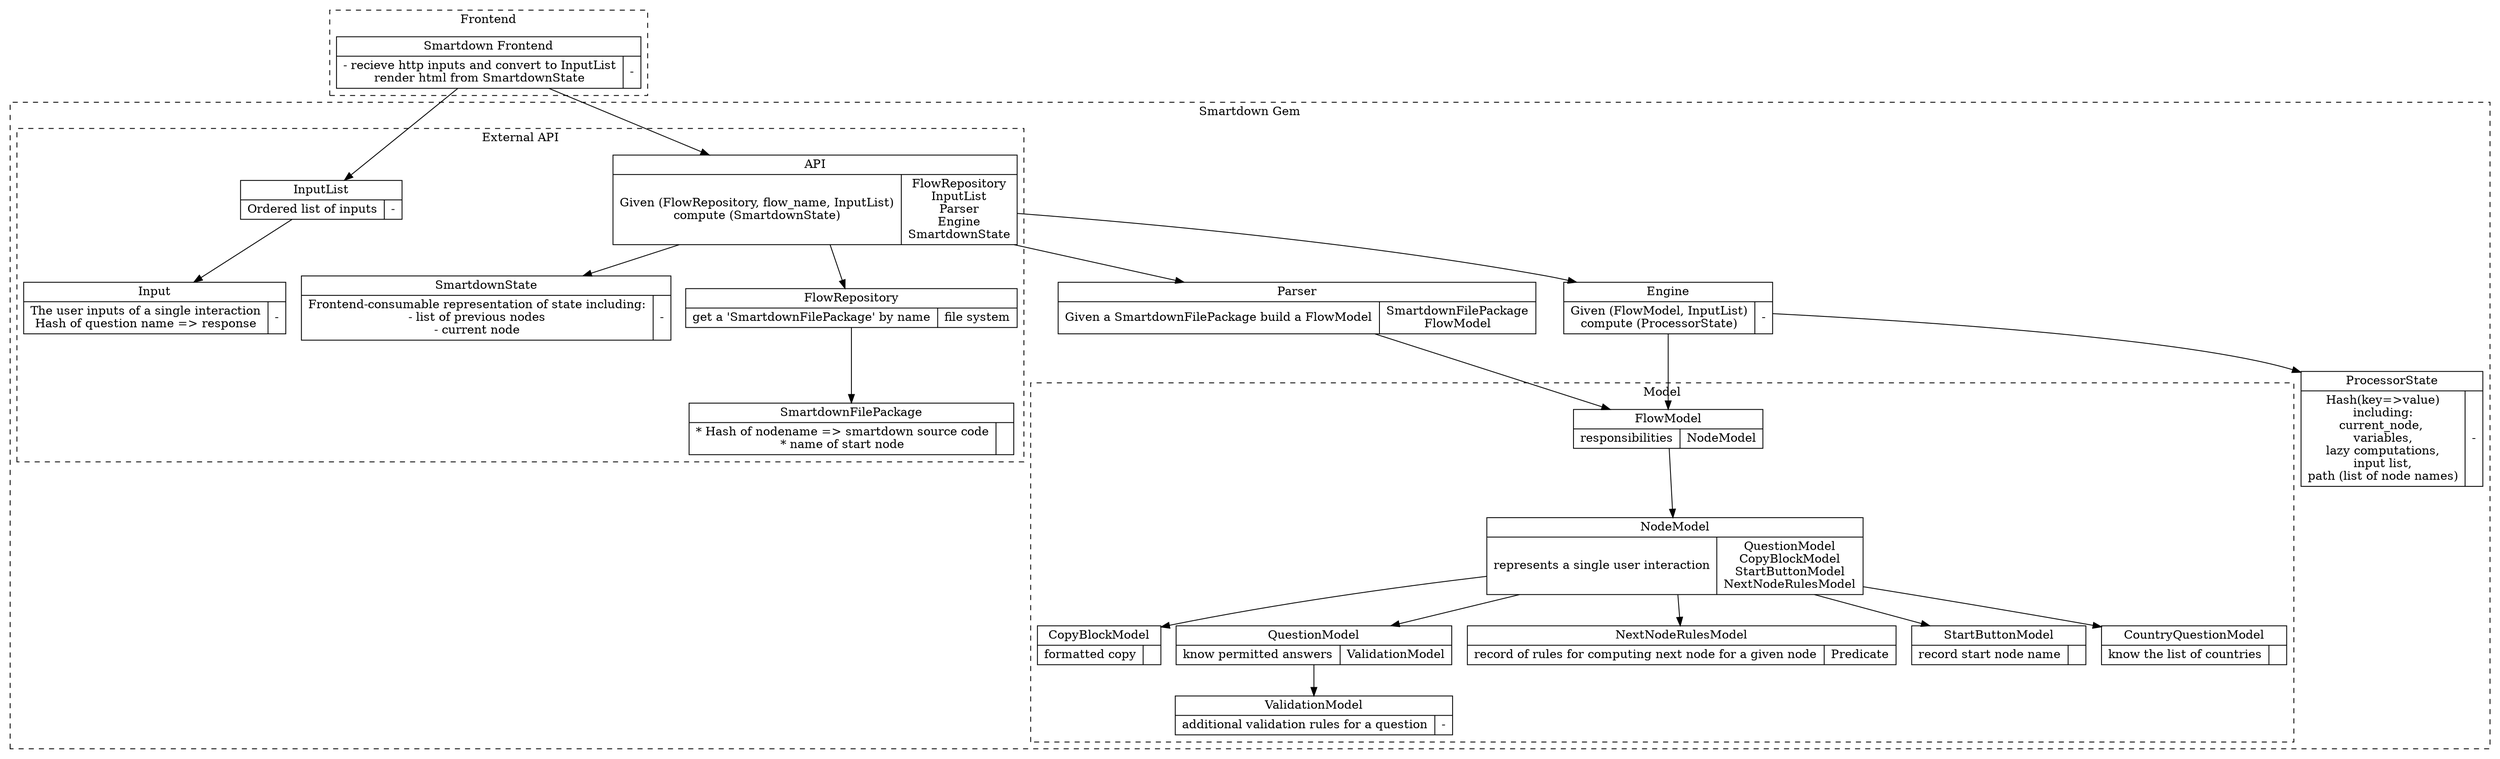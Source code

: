 digraph SmartDown {
    node [shape=record];


    subgraph cluster_frontend {
      style = dashed;
      label = "Frontend";
      smartdown_frontend [label="{Smartdown Frontend | { - recieve http inputs and convert to InputList\nrender html from SmartdownState| <c> -} }"]
    }

    subgraph cluster_smartdown_gem {
      label = "Smartdown Gem";
      style = dashed;


      subgraph cluster_external_api {
        label="External API";
        api [label="{ API | { <r> Given (FlowRepository, flow_name, InputList)\ncompute (SmartdownState) | <c> FlowRepository\nInputList\nParser\nEngine\nSmartdownState} }"];
        smartdown_state [label="{ SmartdownState | { <r> Frontend-consumable representation of state including:\n- list of previous nodes\n- current node | <c> -} }"];
        api -> smartdown_state;
        flow_repository [label="{ FlowRepository | { get a 'SmartdownFilePackage' by name | <c> file system }}"];
        flow_repository -> smartdown_file_package;
        input_list [label="{ InputList | \
          { <r> Ordered list of inputs | <c> - } }"];
        input [label="{ Input | { <r> The user inputs of a single interaction\nHash of question name =\> response | <c> - } }"];
      }

      subgraph cluster_model {
        label = "Model";
        model_flow [label="{ FlowModel | { <r> responsibilities | <c> NodeModel} }"];
        model_node [label="{ NodeModel | { <r>represents a single user interaction | <c> QuestionModel\nCopyBlockModel\nStartButtonModel\nNextNodeRulesModel } }"];
        model_copy_block [label="{ CopyBlockModel | { formatted copy | } }"];
        model_question [label="{QuestionModel | { know permitted answers | <c> ValidationModel } }"];
        model_next_node_rules [label="{NextNodeRulesModel | { record of rules for computing next node for a given node | <c> Predicate } }"];
        model_start_button [label="{StartButtonModel | { record start node name | <c>  } }"];
        model_country_question [label="{CountryQuestionModel | { know the list of countries | <c>  } }"];
        model_validation [label="{ValidationModel | { additional validation rules for a question | <c> - } }"]
      }

      parser [label="{ Parser | { Given a SmartdownFilePackage build a FlowModel | <c> SmartdownFilePackage\nFlowModel} }"]

      smartdown_file_package [label="{SmartdownFilePackage | { * Hash of nodename =\> smartdown source code\n* name of start node | <c> } }"]
      engine [label="{Engine | { Given (FlowModel, InputList)\ncompute (ProcessorState) | <c> -} }"]
      processor_state [label="{ ProcessorState | { Hash(key=\>value)\nincluding:\ncurrent_node, \nvariables,\nlazy computations,\ninput list,\npath (list of node names) | <c> - } }"]
    }

    smartdown_frontend -> input_list;
    smartdown_frontend -> api;
    input_list -> input;

    model_flow -> model_node;
    model_node -> model_copy_block;
    model_node -> model_question;
    model_node -> model_next_node_rules;
    model_node -> model_start_button;
    model_node -> model_country_question;
    model_question -> model_validation;

    api -> parser;
    api -> engine;
    api -> flow_repository;

    parser -> model_flow;
    engine -> processor_state;
    engine -> model_flow;
}
